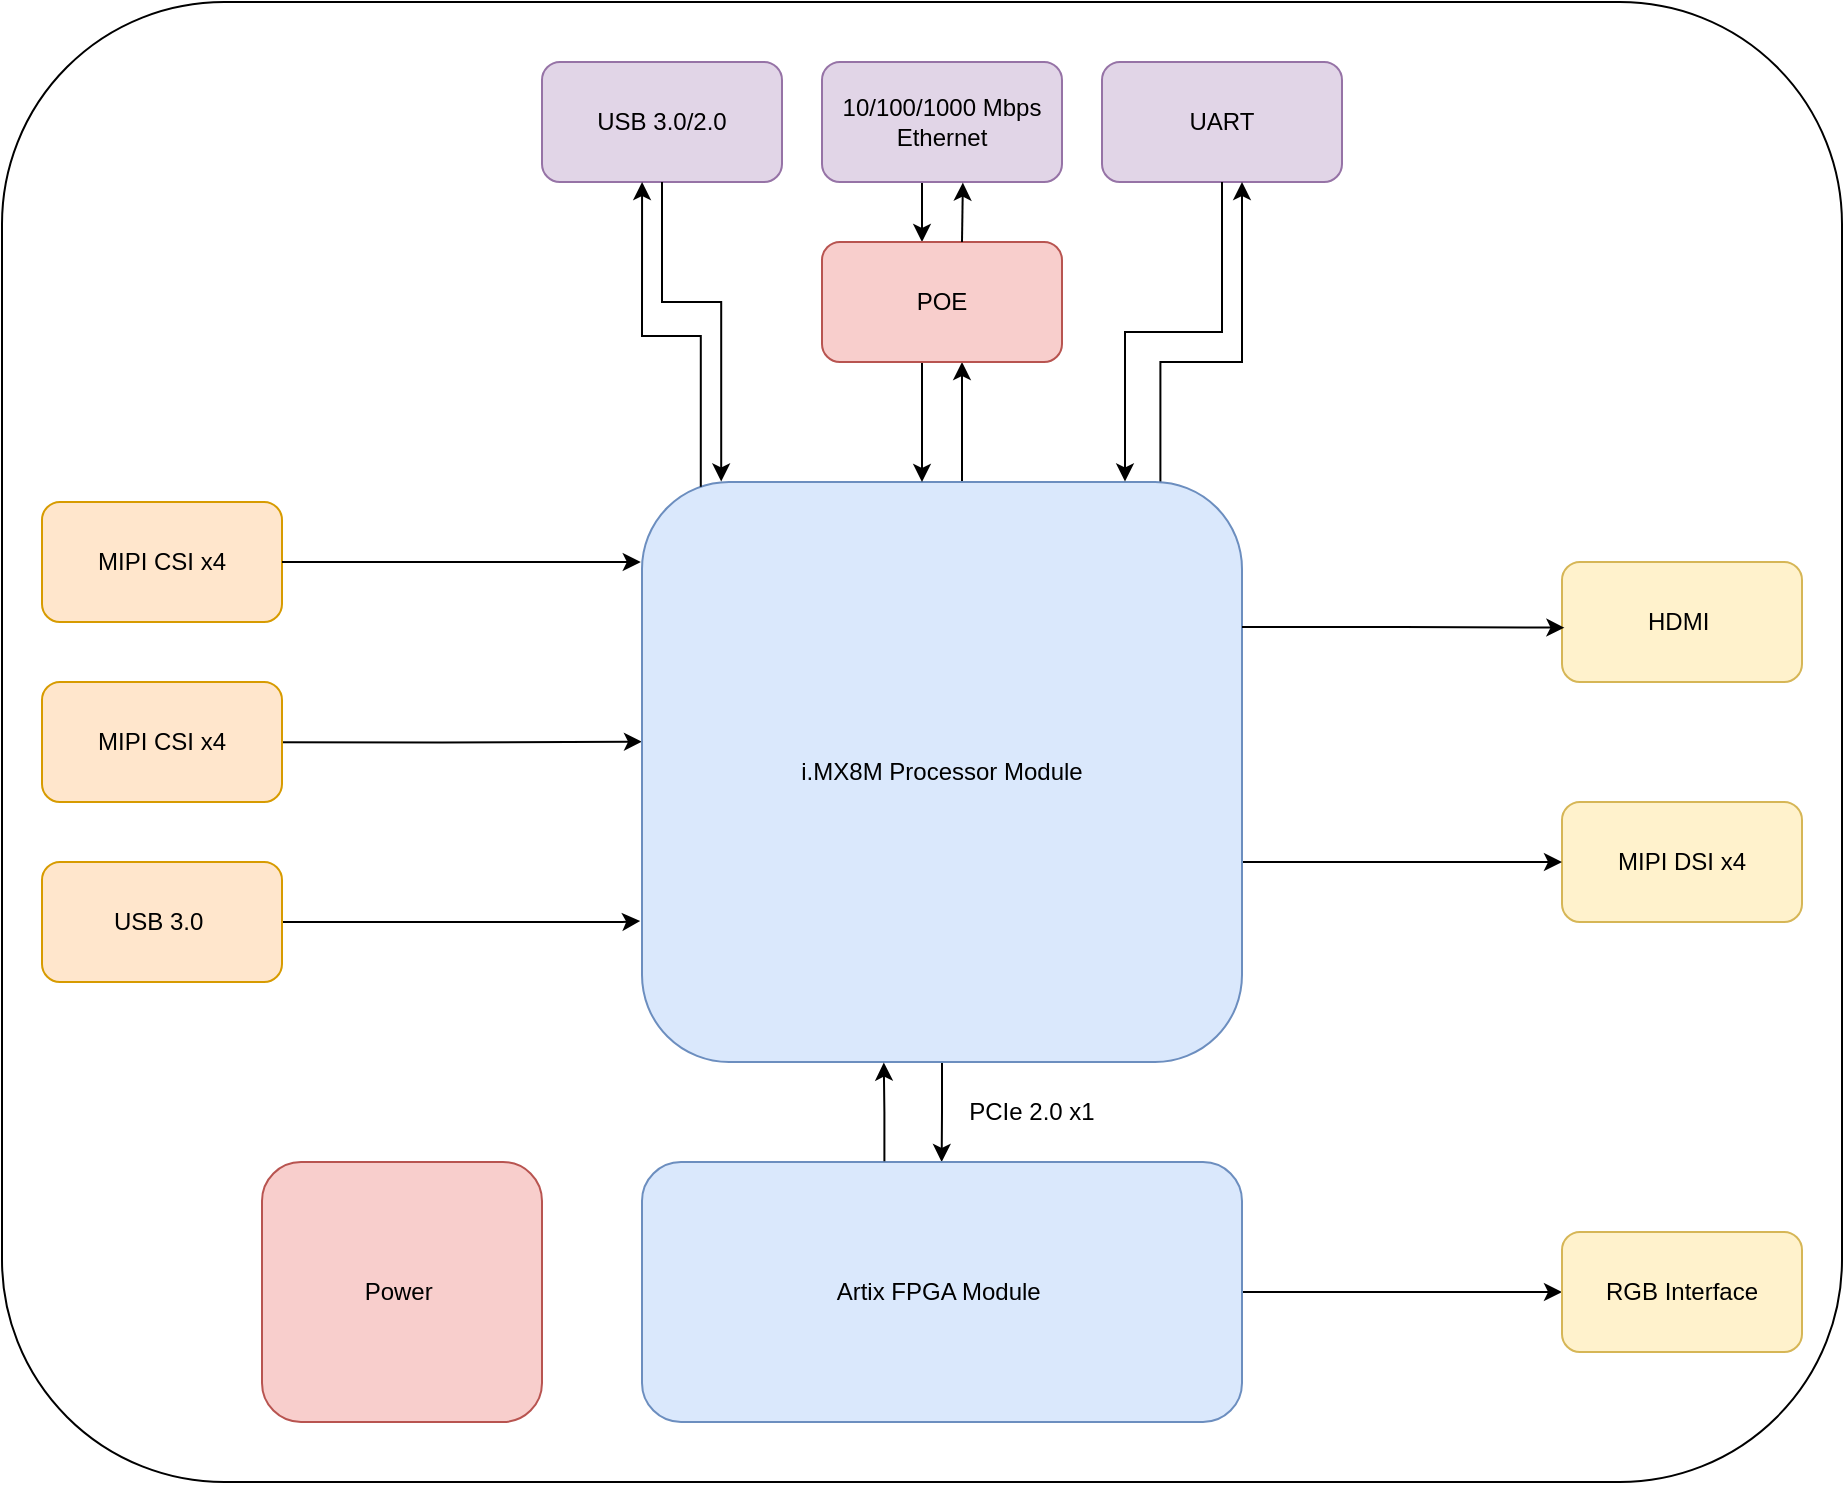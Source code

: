 <mxfile version="22.1.7" type="github">
  <diagram name="Page-1" id="UP6jt6b-1N04a_03URzZ">
    <mxGraphModel dx="1687" dy="2018" grid="1" gridSize="10" guides="1" tooltips="1" connect="1" arrows="1" fold="1" page="1" pageScale="1" pageWidth="850" pageHeight="1100" math="0" shadow="0">
      <root>
        <mxCell id="0" />
        <mxCell id="1" parent="0" />
        <mxCell id="XMH4f80tY_3yaSt6Xv9N-55" value="" style="rounded=1;whiteSpace=wrap;html=1;" parent="1" vertex="1">
          <mxGeometry x="80" y="-40" width="920" height="740" as="geometry" />
        </mxCell>
        <mxCell id="XMH4f80tY_3yaSt6Xv9N-1" value="MIPI CSI x4" style="rounded=1;whiteSpace=wrap;html=1;fillColor=#ffe6cc;strokeColor=#d79b00;" parent="1" vertex="1">
          <mxGeometry x="100" y="210" width="120" height="60" as="geometry" />
        </mxCell>
        <mxCell id="XMH4f80tY_3yaSt6Xv9N-25" style="edgeStyle=orthogonalEdgeStyle;rounded=0;orthogonalLoop=1;jettySize=auto;html=1;exitX=1;exitY=0.5;exitDx=0;exitDy=0;entryX=-0.005;entryY=0.449;entryDx=0;entryDy=0;entryPerimeter=0;" parent="1" edge="1">
          <mxGeometry relative="1" as="geometry">
            <mxPoint x="213.9" y="330.15" as="sourcePoint" />
            <mxPoint x="400" y="329.86" as="targetPoint" />
            <Array as="points">
              <mxPoint x="300" y="330" />
              <mxPoint x="390" y="330" />
            </Array>
          </mxGeometry>
        </mxCell>
        <mxCell id="XMH4f80tY_3yaSt6Xv9N-2" value="MIPI CSI x4" style="rounded=1;whiteSpace=wrap;html=1;fillColor=#ffe6cc;strokeColor=#d79b00;" parent="1" vertex="1">
          <mxGeometry x="100" y="300" width="120" height="60" as="geometry" />
        </mxCell>
        <mxCell id="XMH4f80tY_3yaSt6Xv9N-29" style="edgeStyle=orthogonalEdgeStyle;rounded=0;orthogonalLoop=1;jettySize=auto;html=1;exitX=1;exitY=0.5;exitDx=0;exitDy=0;entryX=-0.003;entryY=0.757;entryDx=0;entryDy=0;entryPerimeter=0;" parent="1" source="XMH4f80tY_3yaSt6Xv9N-3" target="XMH4f80tY_3yaSt6Xv9N-21" edge="1">
          <mxGeometry relative="1" as="geometry">
            <mxPoint x="390.0" y="420.286" as="targetPoint" />
            <Array as="points">
              <mxPoint x="390" y="420" />
            </Array>
          </mxGeometry>
        </mxCell>
        <mxCell id="XMH4f80tY_3yaSt6Xv9N-3" value="USB 3.0&amp;nbsp;" style="rounded=1;whiteSpace=wrap;html=1;fillColor=#ffe6cc;strokeColor=#d79b00;" parent="1" vertex="1">
          <mxGeometry x="100" y="390" width="120" height="60" as="geometry" />
        </mxCell>
        <mxCell id="XMH4f80tY_3yaSt6Xv9N-4" value="USB 3.0/2.0" style="rounded=1;whiteSpace=wrap;html=1;fillColor=#e1d5e7;strokeColor=#9673a6;" parent="1" vertex="1">
          <mxGeometry x="350" y="-10" width="120" height="60" as="geometry" />
        </mxCell>
        <mxCell id="XMH4f80tY_3yaSt6Xv9N-5" value="UART" style="rounded=1;whiteSpace=wrap;html=1;fillColor=#e1d5e7;strokeColor=#9673a6;" parent="1" vertex="1">
          <mxGeometry x="630" y="-10" width="120" height="60" as="geometry" />
        </mxCell>
        <mxCell id="XMH4f80tY_3yaSt6Xv9N-7" value="Power&amp;nbsp;" style="rounded=1;whiteSpace=wrap;html=1;fillColor=#f8cecc;strokeColor=#b85450;" parent="1" vertex="1">
          <mxGeometry x="210" y="540" width="140" height="130" as="geometry" />
        </mxCell>
        <mxCell id="XMH4f80tY_3yaSt6Xv9N-49" style="edgeStyle=orthogonalEdgeStyle;rounded=0;orthogonalLoop=1;jettySize=auto;html=1;exitX=0.5;exitY=1;exitDx=0;exitDy=0;entryX=0.5;entryY=0;entryDx=0;entryDy=0;" parent="1" edge="1">
          <mxGeometry relative="1" as="geometry">
            <mxPoint x="540" y="50" as="sourcePoint" />
            <mxPoint x="540" y="80" as="targetPoint" />
            <Array as="points">
              <mxPoint x="540" y="60" />
              <mxPoint x="540" y="60" />
            </Array>
          </mxGeometry>
        </mxCell>
        <mxCell id="XMH4f80tY_3yaSt6Xv9N-10" value="10/100/1000 Mbps Ethernet" style="rounded=1;whiteSpace=wrap;html=1;fillColor=#e1d5e7;strokeColor=#9673a6;" parent="1" vertex="1">
          <mxGeometry x="490" y="-10" width="120" height="60" as="geometry" />
        </mxCell>
        <mxCell id="XMH4f80tY_3yaSt6Xv9N-13" value="HDMI&amp;nbsp;" style="rounded=1;whiteSpace=wrap;html=1;fillColor=#fff2cc;strokeColor=#d6b656;" parent="1" vertex="1">
          <mxGeometry x="860" y="240" width="120" height="60" as="geometry" />
        </mxCell>
        <mxCell id="XMH4f80tY_3yaSt6Xv9N-14" value="MIPI DSI x4" style="rounded=1;whiteSpace=wrap;html=1;fillColor=#fff2cc;strokeColor=#d6b656;" parent="1" vertex="1">
          <mxGeometry x="860" y="360" width="120" height="60" as="geometry" />
        </mxCell>
        <mxCell id="XMH4f80tY_3yaSt6Xv9N-34" style="edgeStyle=orthogonalEdgeStyle;rounded=0;orthogonalLoop=1;jettySize=auto;html=1;exitX=1;exitY=0.75;exitDx=0;exitDy=0;entryX=0;entryY=0.5;entryDx=0;entryDy=0;" parent="1" source="XMH4f80tY_3yaSt6Xv9N-21" target="XMH4f80tY_3yaSt6Xv9N-14" edge="1">
          <mxGeometry relative="1" as="geometry">
            <Array as="points">
              <mxPoint x="700" y="390" />
            </Array>
          </mxGeometry>
        </mxCell>
        <mxCell id="XMH4f80tY_3yaSt6Xv9N-41" style="edgeStyle=orthogonalEdgeStyle;rounded=0;orthogonalLoop=1;jettySize=auto;html=1;exitX=0.5;exitY=1;exitDx=0;exitDy=0;" parent="1" source="XMH4f80tY_3yaSt6Xv9N-21" edge="1">
          <mxGeometry relative="1" as="geometry">
            <mxPoint x="549.838" y="540" as="targetPoint" />
          </mxGeometry>
        </mxCell>
        <mxCell id="XMH4f80tY_3yaSt6Xv9N-46" style="edgeStyle=orthogonalEdgeStyle;rounded=0;orthogonalLoop=1;jettySize=auto;html=1;exitX=0.864;exitY=-0.004;exitDx=0;exitDy=0;exitPerimeter=0;" parent="1" edge="1">
          <mxGeometry relative="1" as="geometry">
            <mxPoint x="700" y="50" as="targetPoint" />
            <mxPoint x="659.2" y="200.0" as="sourcePoint" />
            <Array as="points">
              <mxPoint x="659" y="140" />
              <mxPoint x="700" y="140" />
            </Array>
          </mxGeometry>
        </mxCell>
        <mxCell id="XMH4f80tY_3yaSt6Xv9N-48" style="edgeStyle=orthogonalEdgeStyle;rounded=0;orthogonalLoop=1;jettySize=auto;html=1;exitX=0.5;exitY=0;exitDx=0;exitDy=0;entryX=0.75;entryY=1;entryDx=0;entryDy=0;" parent="1" edge="1">
          <mxGeometry relative="1" as="geometry">
            <mxPoint x="530" y="200.0" as="sourcePoint" />
            <mxPoint x="560" y="140" as="targetPoint" />
            <Array as="points">
              <mxPoint x="560" y="200" />
            </Array>
          </mxGeometry>
        </mxCell>
        <mxCell id="XMH4f80tY_3yaSt6Xv9N-21" value="i.MX8M Processor Module" style="rounded=1;whiteSpace=wrap;html=1;fillColor=#dae8fc;strokeColor=#6c8ebf;" parent="1" vertex="1">
          <mxGeometry x="400" y="200" width="300" height="290" as="geometry" />
        </mxCell>
        <mxCell id="XMH4f80tY_3yaSt6Xv9N-61" style="edgeStyle=orthogonalEdgeStyle;rounded=0;orthogonalLoop=1;jettySize=auto;html=1;exitX=1;exitY=0.5;exitDx=0;exitDy=0;entryX=0;entryY=0.5;entryDx=0;entryDy=0;" parent="1" source="XMH4f80tY_3yaSt6Xv9N-22" target="XMH4f80tY_3yaSt6Xv9N-56" edge="1">
          <mxGeometry relative="1" as="geometry" />
        </mxCell>
        <mxCell id="XMH4f80tY_3yaSt6Xv9N-22" value="Artix FPGA Module&amp;nbsp;" style="rounded=1;whiteSpace=wrap;html=1;fillColor=#dae8fc;strokeColor=#6c8ebf;" parent="1" vertex="1">
          <mxGeometry x="400" y="540" width="300" height="130" as="geometry" />
        </mxCell>
        <mxCell id="XMH4f80tY_3yaSt6Xv9N-31" style="edgeStyle=orthogonalEdgeStyle;rounded=0;orthogonalLoop=1;jettySize=auto;html=1;exitX=1;exitY=0.5;exitDx=0;exitDy=0;entryX=-0.002;entryY=0.138;entryDx=0;entryDy=0;entryPerimeter=0;" parent="1" source="XMH4f80tY_3yaSt6Xv9N-1" target="XMH4f80tY_3yaSt6Xv9N-21" edge="1">
          <mxGeometry relative="1" as="geometry" />
        </mxCell>
        <mxCell id="XMH4f80tY_3yaSt6Xv9N-37" style="edgeStyle=orthogonalEdgeStyle;rounded=0;orthogonalLoop=1;jettySize=auto;html=1;exitX=1;exitY=0.25;exitDx=0;exitDy=0;entryX=0.01;entryY=0.547;entryDx=0;entryDy=0;entryPerimeter=0;" parent="1" source="XMH4f80tY_3yaSt6Xv9N-21" target="XMH4f80tY_3yaSt6Xv9N-13" edge="1">
          <mxGeometry relative="1" as="geometry" />
        </mxCell>
        <mxCell id="XMH4f80tY_3yaSt6Xv9N-47" style="edgeStyle=orthogonalEdgeStyle;rounded=0;orthogonalLoop=1;jettySize=auto;html=1;exitX=0.5;exitY=1;exitDx=0;exitDy=0;entryX=0.5;entryY=0;entryDx=0;entryDy=0;" parent="1" edge="1">
          <mxGeometry relative="1" as="geometry">
            <mxPoint x="540" y="140" as="sourcePoint" />
            <mxPoint x="540" y="200.0" as="targetPoint" />
            <Array as="points">
              <mxPoint x="540" y="140" />
            </Array>
          </mxGeometry>
        </mxCell>
        <mxCell id="XMH4f80tY_3yaSt6Xv9N-39" value="POE" style="rounded=1;whiteSpace=wrap;html=1;fillColor=#f8cecc;strokeColor=#b85450;" parent="1" vertex="1">
          <mxGeometry x="490" y="80" width="120" height="60" as="geometry" />
        </mxCell>
        <mxCell id="XMH4f80tY_3yaSt6Xv9N-43" value="PCIe 2.0 x1" style="text;html=1;strokeColor=none;fillColor=none;align=center;verticalAlign=middle;whiteSpace=wrap;rounded=0;" parent="1" vertex="1">
          <mxGeometry x="560" y="500" width="70" height="30" as="geometry" />
        </mxCell>
        <mxCell id="XMH4f80tY_3yaSt6Xv9N-44" style="edgeStyle=orthogonalEdgeStyle;rounded=0;orthogonalLoop=1;jettySize=auto;html=1;exitX=0.5;exitY=1;exitDx=0;exitDy=0;entryX=0.805;entryY=-0.001;entryDx=0;entryDy=0;entryPerimeter=0;" parent="1" source="XMH4f80tY_3yaSt6Xv9N-5" target="XMH4f80tY_3yaSt6Xv9N-21" edge="1">
          <mxGeometry relative="1" as="geometry" />
        </mxCell>
        <mxCell id="XMH4f80tY_3yaSt6Xv9N-50" style="edgeStyle=orthogonalEdgeStyle;rounded=0;orthogonalLoop=1;jettySize=auto;html=1;entryX=0.587;entryY=1.005;entryDx=0;entryDy=0;entryPerimeter=0;" parent="1" target="XMH4f80tY_3yaSt6Xv9N-10" edge="1">
          <mxGeometry relative="1" as="geometry">
            <mxPoint x="560" y="80" as="sourcePoint" />
          </mxGeometry>
        </mxCell>
        <mxCell id="XMH4f80tY_3yaSt6Xv9N-52" style="edgeStyle=orthogonalEdgeStyle;rounded=0;orthogonalLoop=1;jettySize=auto;html=1;entryX=0.422;entryY=0.974;entryDx=0;entryDy=0;entryPerimeter=0;exitX=0.098;exitY=0.008;exitDx=0;exitDy=0;exitPerimeter=0;" parent="1" source="XMH4f80tY_3yaSt6Xv9N-21" edge="1">
          <mxGeometry relative="1" as="geometry">
            <mxPoint x="429.4" y="203.3" as="sourcePoint" />
            <mxPoint x="400.04" y="50.0" as="targetPoint" />
            <Array as="points">
              <mxPoint x="429" y="127" />
              <mxPoint x="400" y="127" />
            </Array>
          </mxGeometry>
        </mxCell>
        <mxCell id="XMH4f80tY_3yaSt6Xv9N-53" style="edgeStyle=orthogonalEdgeStyle;rounded=0;orthogonalLoop=1;jettySize=auto;html=1;exitX=0.5;exitY=1;exitDx=0;exitDy=0;entryX=0.132;entryY=-0.001;entryDx=0;entryDy=0;entryPerimeter=0;" parent="1" source="XMH4f80tY_3yaSt6Xv9N-4" target="XMH4f80tY_3yaSt6Xv9N-21" edge="1">
          <mxGeometry relative="1" as="geometry">
            <Array as="points">
              <mxPoint x="410" y="110" />
              <mxPoint x="440" y="110" />
            </Array>
          </mxGeometry>
        </mxCell>
        <mxCell id="XMH4f80tY_3yaSt6Xv9N-54" style="edgeStyle=orthogonalEdgeStyle;rounded=0;orthogonalLoop=1;jettySize=auto;html=1;exitX=0.404;exitY=-0.003;exitDx=0;exitDy=0;entryX=0.403;entryY=1.001;entryDx=0;entryDy=0;entryPerimeter=0;exitPerimeter=0;" parent="1" source="XMH4f80tY_3yaSt6Xv9N-22" target="XMH4f80tY_3yaSt6Xv9N-21" edge="1">
          <mxGeometry relative="1" as="geometry" />
        </mxCell>
        <mxCell id="XMH4f80tY_3yaSt6Xv9N-56" value="RGB Interface" style="rounded=1;whiteSpace=wrap;html=1;fillColor=#fff2cc;strokeColor=#d6b656;" parent="1" vertex="1">
          <mxGeometry x="860" y="575" width="120" height="60" as="geometry" />
        </mxCell>
      </root>
    </mxGraphModel>
  </diagram>
</mxfile>
